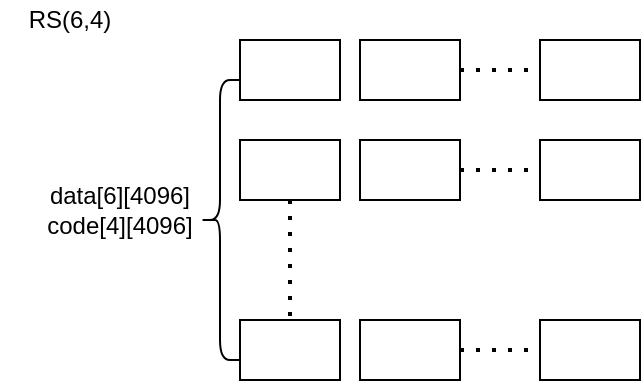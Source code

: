 <mxfile version="13.6.6" type="github">
  <diagram id="UEX7EZ0318voCku9YmOS" name="第 1 页">
    <mxGraphModel dx="946" dy="623" grid="1" gridSize="10" guides="1" tooltips="1" connect="1" arrows="1" fold="1" page="1" pageScale="1" pageWidth="827" pageHeight="1169" math="0" shadow="0">
      <root>
        <mxCell id="0" />
        <mxCell id="1" parent="0" />
        <mxCell id="YgYQH13nvaTB2N4r1Fw5-1" value="" style="rounded=0;whiteSpace=wrap;html=1;" parent="1" vertex="1">
          <mxGeometry x="140" y="160" width="50" height="30" as="geometry" />
        </mxCell>
        <mxCell id="cktUN325heW_Mbpu9t7h-1" value="" style="shape=curlyBracket;whiteSpace=wrap;html=1;rounded=1;" vertex="1" parent="1">
          <mxGeometry x="120" y="180" width="20" height="140" as="geometry" />
        </mxCell>
        <mxCell id="cktUN325heW_Mbpu9t7h-2" value="" style="rounded=0;whiteSpace=wrap;html=1;" vertex="1" parent="1">
          <mxGeometry x="200" y="160" width="50" height="30" as="geometry" />
        </mxCell>
        <mxCell id="cktUN325heW_Mbpu9t7h-3" value="" style="rounded=0;whiteSpace=wrap;html=1;" vertex="1" parent="1">
          <mxGeometry x="290" y="160" width="50" height="30" as="geometry" />
        </mxCell>
        <mxCell id="cktUN325heW_Mbpu9t7h-4" value="" style="endArrow=none;dashed=1;html=1;dashPattern=1 3;strokeWidth=2;exitX=1;exitY=0.5;exitDx=0;exitDy=0;entryX=0;entryY=0.5;entryDx=0;entryDy=0;" edge="1" parent="1" source="cktUN325heW_Mbpu9t7h-2" target="cktUN325heW_Mbpu9t7h-3">
          <mxGeometry width="50" height="50" relative="1" as="geometry">
            <mxPoint x="330" y="220" as="sourcePoint" />
            <mxPoint x="410" y="220.5" as="targetPoint" />
          </mxGeometry>
        </mxCell>
        <mxCell id="cktUN325heW_Mbpu9t7h-5" value="" style="rounded=0;whiteSpace=wrap;html=1;" vertex="1" parent="1">
          <mxGeometry x="140" y="210" width="50" height="30" as="geometry" />
        </mxCell>
        <mxCell id="cktUN325heW_Mbpu9t7h-6" value="" style="rounded=0;whiteSpace=wrap;html=1;" vertex="1" parent="1">
          <mxGeometry x="140" y="300" width="50" height="30" as="geometry" />
        </mxCell>
        <mxCell id="cktUN325heW_Mbpu9t7h-7" value="" style="endArrow=none;dashed=1;html=1;dashPattern=1 3;strokeWidth=2;exitX=0.5;exitY=1;exitDx=0;exitDy=0;entryX=0.5;entryY=0;entryDx=0;entryDy=0;" edge="1" parent="1" source="cktUN325heW_Mbpu9t7h-5" target="cktUN325heW_Mbpu9t7h-6">
          <mxGeometry width="50" height="50" relative="1" as="geometry">
            <mxPoint x="260" y="185" as="sourcePoint" />
            <mxPoint x="300" y="185" as="targetPoint" />
          </mxGeometry>
        </mxCell>
        <mxCell id="cktUN325heW_Mbpu9t7h-9" value="" style="rounded=0;whiteSpace=wrap;html=1;" vertex="1" parent="1">
          <mxGeometry x="200" y="210" width="50" height="30" as="geometry" />
        </mxCell>
        <mxCell id="cktUN325heW_Mbpu9t7h-10" value="" style="rounded=0;whiteSpace=wrap;html=1;" vertex="1" parent="1">
          <mxGeometry x="290" y="210" width="50" height="30" as="geometry" />
        </mxCell>
        <mxCell id="cktUN325heW_Mbpu9t7h-11" value="" style="endArrow=none;dashed=1;html=1;dashPattern=1 3;strokeWidth=2;exitX=1;exitY=0.5;exitDx=0;exitDy=0;entryX=0;entryY=0.5;entryDx=0;entryDy=0;" edge="1" parent="1" source="cktUN325heW_Mbpu9t7h-9" target="cktUN325heW_Mbpu9t7h-10">
          <mxGeometry width="50" height="50" relative="1" as="geometry">
            <mxPoint x="330" y="270" as="sourcePoint" />
            <mxPoint x="410" y="270.5" as="targetPoint" />
          </mxGeometry>
        </mxCell>
        <mxCell id="cktUN325heW_Mbpu9t7h-12" value="" style="rounded=0;whiteSpace=wrap;html=1;" vertex="1" parent="1">
          <mxGeometry x="200" y="300" width="50" height="30" as="geometry" />
        </mxCell>
        <mxCell id="cktUN325heW_Mbpu9t7h-13" value="" style="rounded=0;whiteSpace=wrap;html=1;" vertex="1" parent="1">
          <mxGeometry x="290" y="300" width="50" height="30" as="geometry" />
        </mxCell>
        <mxCell id="cktUN325heW_Mbpu9t7h-14" value="" style="endArrow=none;dashed=1;html=1;dashPattern=1 3;strokeWidth=2;exitX=1;exitY=0.5;exitDx=0;exitDy=0;entryX=0;entryY=0.5;entryDx=0;entryDy=0;" edge="1" parent="1" source="cktUN325heW_Mbpu9t7h-12" target="cktUN325heW_Mbpu9t7h-13">
          <mxGeometry width="50" height="50" relative="1" as="geometry">
            <mxPoint x="330" y="360" as="sourcePoint" />
            <mxPoint x="410" y="360.5" as="targetPoint" />
          </mxGeometry>
        </mxCell>
        <mxCell id="cktUN325heW_Mbpu9t7h-15" value="data[6][4096]&lt;br&gt;code[4][4096]" style="text;html=1;strokeColor=none;fillColor=none;align=center;verticalAlign=middle;whiteSpace=wrap;rounded=0;" vertex="1" parent="1">
          <mxGeometry x="40" y="220" width="80" height="50" as="geometry" />
        </mxCell>
        <mxCell id="cktUN325heW_Mbpu9t7h-16" value="RS(6,4)" style="text;html=1;strokeColor=none;fillColor=none;align=center;verticalAlign=middle;whiteSpace=wrap;rounded=0;" vertex="1" parent="1">
          <mxGeometry x="20" y="140" width="70" height="20" as="geometry" />
        </mxCell>
      </root>
    </mxGraphModel>
  </diagram>
</mxfile>
